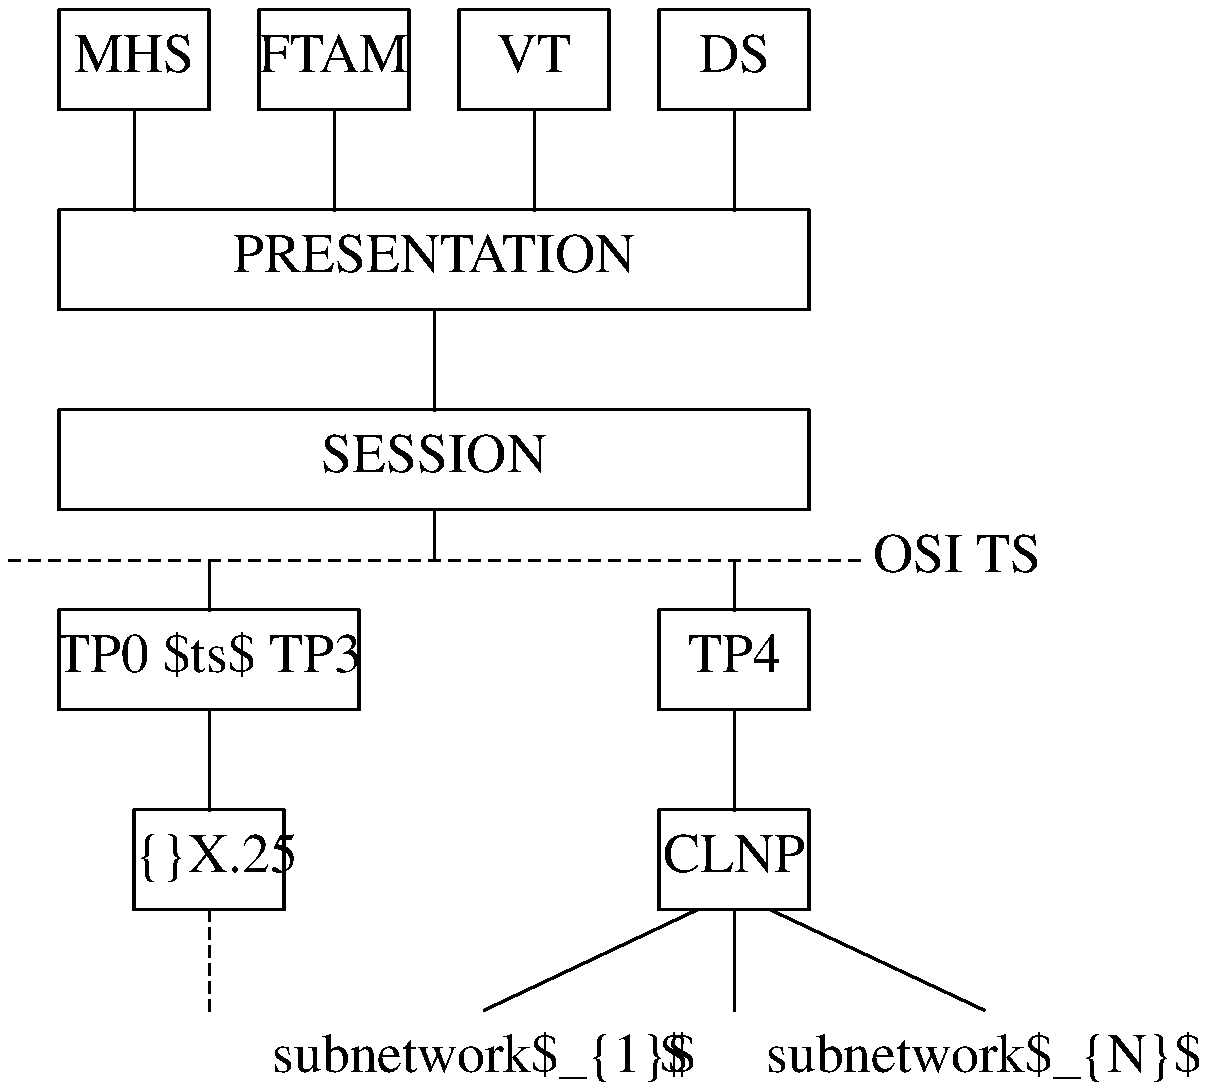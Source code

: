 .PS
.ps 20
## figure 5
B1:	box "CLNP"
C1:	box invis with .n at (B1.s.x, B1.s.y-lineht) "$\cdots$"
C2:	box invis with .n at (B1.s.x-(boxwid+linewid), B1.s.y-lineht) \
	    "subnetwork$_{1}$"
C3:	box invis with .n at (B1.s.x+(boxwid+linewid), B1.s.y-lineht) \
	    "subnetwork$_{N}$"
	line from B1.s to C1.n
	line from (B1.s.x-boxwid/4, B1.s.y) to C2.n
	line from (B1.s.x+boxwid/4, B1.s.y) to C3.n
##
B2:	box "TP4" with .s at (B1.n.x, B1.n.y+lineht)
	line from B1.n to B2.s
##
B3:	box "TP0 $\ldots$ TP3" width 2*boxwid \
		with .e at (B2.w.x-3*linewid, B2.w.y)
B4:	box "\~{}X.25" with .n at (B3.s.x, B3.s.y-lineht)
	line from B3.s to B4.n
	line dashed down from B4.s
##
	line from (B3.w.x-linewid/2, B3.n.y+lineht/2) \
	     to   (B2.e.x+linewid/2, B2.n.y+lineht/2) dashed
	move to (B2.e.x+linewid/2, B2.n.y+lineht/2); "\ OSI TS" ljust
	line from B2.n to (B2.n.x, B2.n.y+lineht/2)
	line from B3.n to (B3.n.x, B3.n.y+lineht/2)
##
B5:	box "SESSION" with .s at ((B3.w.x+B2.e.x)/2, B3.n.y+lineht) \
		width (B2.e.x-B3.w.x)
	line from (B5.s.x, B3.n.y+lineht/2) to B5.s
B6:	box "PRESENTATION" with .s at (B5.n.x, B5.n.y+lineht) \
		width (B2.e.x-B3.w.x)
	line from B5.n to B6.s
##
dist	=	((B2.e.x-B3.w.x)-4*boxwid) / 3
B7:	box "MHS" with .sw at (B6.nw.x, B6.nw.y+lineht)
	line down from B7.s
B8:	box "FTAM" with .w at (B7.e.x+dist, B7.e.y)
	line down from B8.s
B9:	box "VT" with .w at (B8.e.x+dist, B8.e.y)
	line down from B9.s
B10:	box "DS" with .w at (B9.e.x+dist, B9.e.y)
	line down from B10.s
##
.PE
